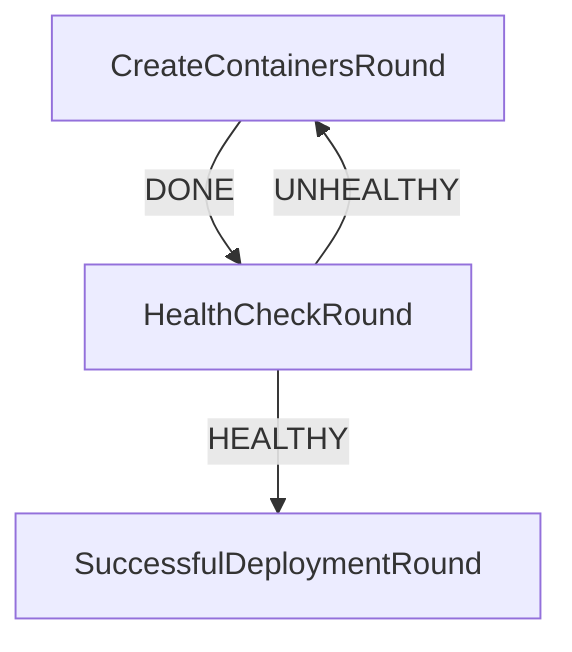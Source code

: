 graph TD
    CreateContainersRound -->|DONE| HealthCheckRound
    HealthCheckRound -->|HEALTHY| SuccessfulDeploymentRound
    HealthCheckRound -->|UNHEALTHY| CreateContainersRound